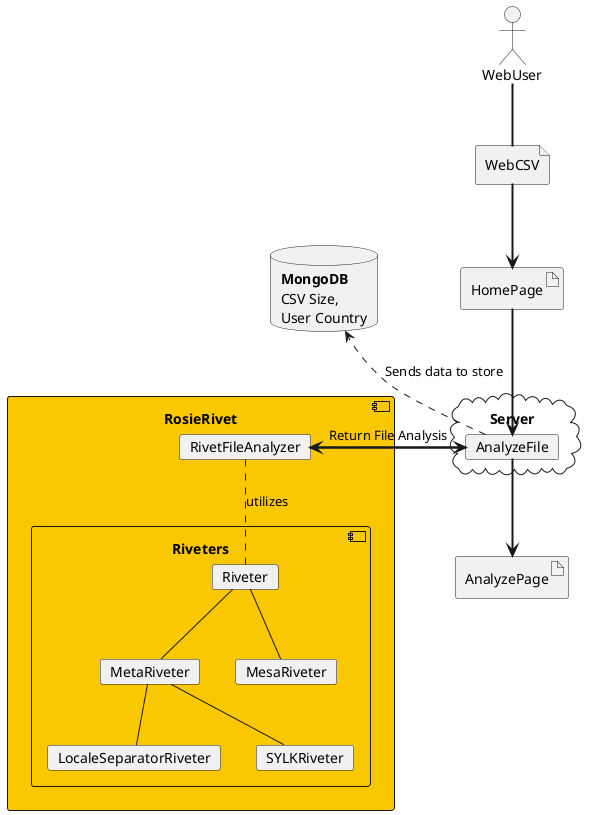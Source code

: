 @startuml OPR3 Flows
actor WebUser
' Excel files and artifacts
    file WebCSV

    artifact HomePage
    artifact AnalyzePage

'Three interfaces to run
cloud Server {
    card AnalyzeFile
}

database MongoDB [
        <b>MongoDB</b>
        CSV Size,
        User Country
    ]

component RosieRivet #FAC800 {
        card RivetFileAnalyzer
        'within riveters, have Apply AND Analyze functions
        component Riveters {
            card Riveter

            card MetaRiveter
            card MesaRiveter 

            Riveter -- MetaRiveter 
            Riveter -- MesaRiveter

            card LocaleSeparatorRiveter
            card SYLKRiveter 

            MetaRiveter -- LocaleSeparatorRiveter
            MetaRiveter -- SYLKRiveter
        }
        RivetFileAnalyzer .. Riveter : utilizes
        
    }

    ' WEB INTERFACE FLOW
    MongoDB --[hidden] RivetFileAnalyzer
    AnalyzeFile .> MongoDB : Sends data to store

    WebUser == WebCSV
    WebCSV ==> HomePage
    HomePage ==> AnalyzeFile
    AnalyzeFile => RivetFileAnalyzer : Return File Analysis
    RivetFileAnalyzer => AnalyzeFile 
    AnalyzeFile ==> AnalyzePage

@enduml
